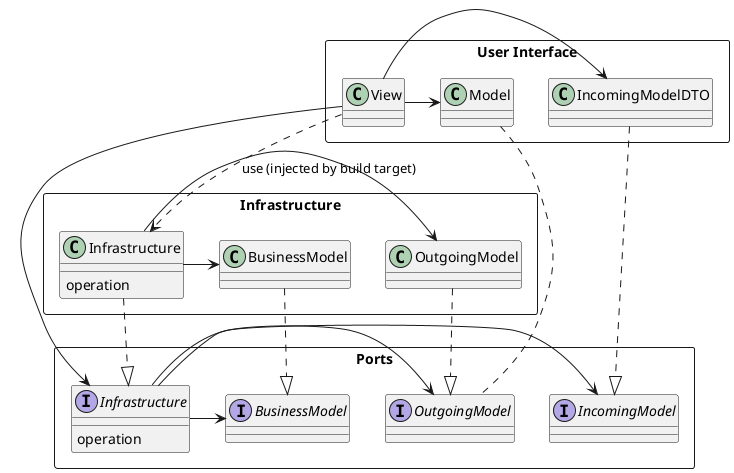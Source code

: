 @startuml

package "User Interface" <<Rectangle>> {
    class View
    class IncomingModelDTO {
    }
    class Model
}

package "Ports" <<Rectangle>> {
    interface IncomingModel {
    }

    interface OutgoingModel {
    }

        interface "Infrastructure" as InfrastructureInterface {
            {method} operation
        }

        interface BusinessModel
}

package "Infrastructure" <<Rectangle>> {
        class "Infrastructure" as InfrastructureAdapter {
            {method} operation
        }

        class "BusinessModel" as ConcreteBusinessModel {
    }

        class "OutgoingModel" as ConcreteOutgoingModel {
    }

}

InfrastructureAdapter ..|> InfrastructureInterface
View -> IncomingModelDTO
View -> InfrastructureInterface
InfrastructureInterface -> IncomingModel
InfrastructureInterface -> OutgoingModel
IncomingModelDTO ..|> IncomingModel 
ConcreteOutgoingModel ..|> OutgoingModel
Model .. OutgoingModel
View -> Model
InfrastructureInterface -> BusinessModel
ConcreteBusinessModel ..|> BusinessModel 
InfrastructureAdapter -> ConcreteBusinessModel
View ..> InfrastructureAdapter : use (injected by build target)
InfrastructureAdapter -> ConcreteOutgoingModel
@enduml


